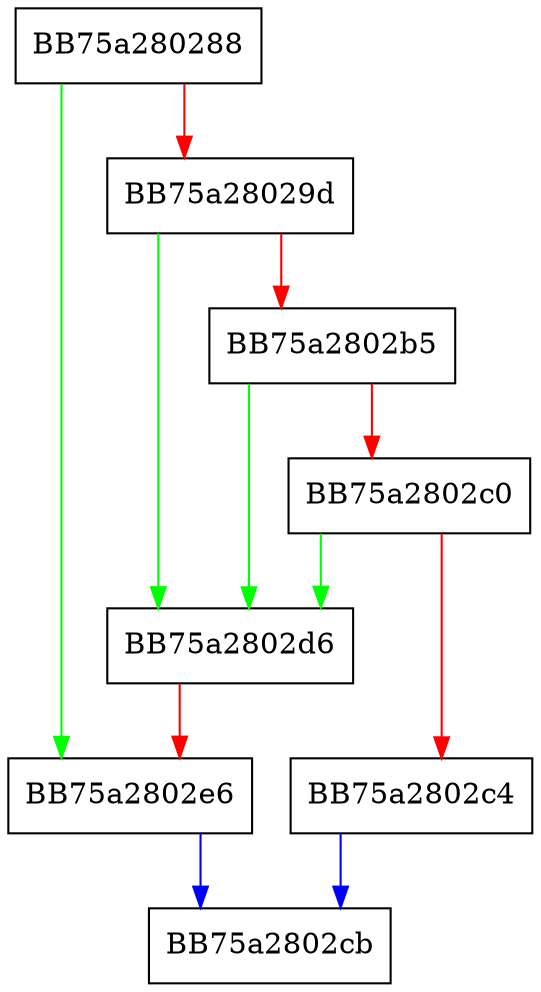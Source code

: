 digraph columnMem {
  node [shape="box"];
  graph [splines=ortho];
  BB75a280288 -> BB75a2802e6 [color="green"];
  BB75a280288 -> BB75a28029d [color="red"];
  BB75a28029d -> BB75a2802d6 [color="green"];
  BB75a28029d -> BB75a2802b5 [color="red"];
  BB75a2802b5 -> BB75a2802d6 [color="green"];
  BB75a2802b5 -> BB75a2802c0 [color="red"];
  BB75a2802c0 -> BB75a2802d6 [color="green"];
  BB75a2802c0 -> BB75a2802c4 [color="red"];
  BB75a2802c4 -> BB75a2802cb [color="blue"];
  BB75a2802d6 -> BB75a2802e6 [color="red"];
  BB75a2802e6 -> BB75a2802cb [color="blue"];
}